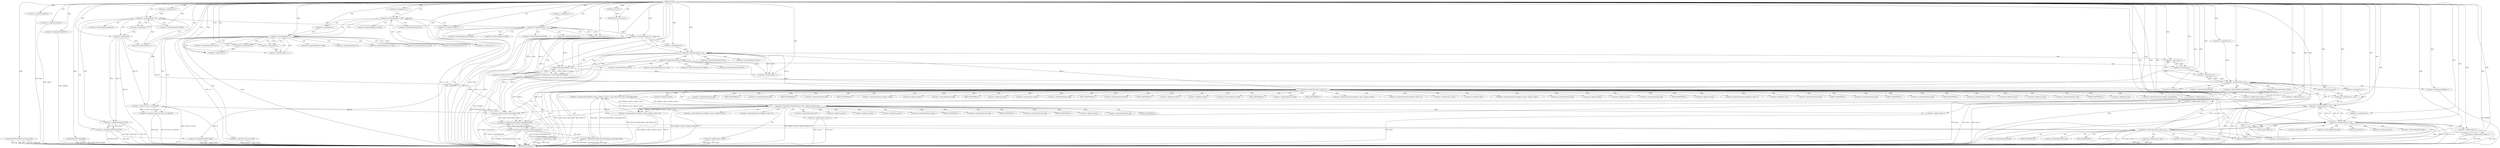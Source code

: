 digraph "main" {  
"1000182" [label = "(METHOD,main)" ]
"1000580" [label = "(METHOD_RETURN,int)" ]
"1000184" [label = "(scanf,scanf(\"%d%d%d%lld\",&n,&m,&k,&M))" ]
"1000194" [label = "(<operator>.assignment,Jie[0]=1)" ]
"1000222" [label = "(<operator>.assignment,c[0][0]=1)" ]
"1000283" [label = "(<operator>.assignment,f[1][0][0]=1)" ]
"1000569" [label = "(printf,printf(\"%lld\",f[m][n][k]))" ]
"1000578" [label = "(RETURN,return 0;,return 0;)" ]
"1000201" [label = "(<operator>.assignment,i=1)" ]
"1000204" [label = "(<operator>.lessEqualsThan,i<=n)" ]
"1000207" [label = "(<operator>.postIncrement,i++)" ]
"1000209" [label = "(<operator>.assignment,Jie[i]=Jie[i-1]*i%M)" ]
"1000231" [label = "(<operator>.assignment,i=1)" ]
"1000234" [label = "(<operator>.lessEqualsThan,i<=100)" ]
"1000237" [label = "(<operator>.postIncrement,i++)" ]
"1000294" [label = "(<operator>.assignment,i=1)" ]
"1000297" [label = "(<operator>.lessEqualsThan,i<=n)" ]
"1000300" [label = "(<operator>.postIncrement,i++)" ]
"1000316" [label = "(<operator>.assignment,i=2)" ]
"1000319" [label = "(<operator>.lessEqualsThan,i<=m)" ]
"1000322" [label = "(<operator>.postIncrement,i++)" ]
"1000579" [label = "(LITERAL,0,return 0;)" ]
"1000240" [label = "(<operator>.assignment,c[i][0]=1)" ]
"1000303" [label = "(<operator>.assignment,f[1][i][1]=Jie[i])" ]
"1000325" [label = "(<operator>.assignment,cnt=0)" ]
"1000328" [label = "(<operator>.assignment,f[i][0][0]=1)" ]
"1000213" [label = "(<operator>.multiplication,Jie[i-1]*i%M)" ]
"1000249" [label = "(<operator>.assignment,j=1)" ]
"1000252" [label = "(<operator>.lessEqualsThan,j<=i)" ]
"1000255" [label = "(<operator>.postIncrement,j++)" ]
"1000339" [label = "(<operator>.assignment,x=0)" ]
"1000342" [label = "(<operator>.lessEqualsThan,x<=n)" ]
"1000345" [label = "(<operator>.postIncrement,x++)" ]
"1000388" [label = "(<operator>.assignment,p=1)" ]
"1000391" [label = "(<operator>.lessEqualsThan,p<=cnt)" ]
"1000394" [label = "(<operator>.postIncrement,p++)" ]
"1000219" [label = "(<operator>.modulo,i%M)" ]
"1000258" [label = "(<operator>.assignment,c[i][j]=(c[i-1][j-1]+c[i-1][j])%M)" ]
"1000216" [label = "(<operator>.subtraction,i-1)" ]
"1000350" [label = "(<operator>.assignment,y=0)" ]
"1000353" [label = "(<operator>.lessEqualsThan,y<=k)" ]
"1000356" [label = "(<operator>.postIncrement,y++)" ]
"1000399" [label = "(<operator>.assignment,q=1)" ]
"1000402" [label = "(<operator>.lessEqualsThan,q<=cnt)" ]
"1000405" [label = "(<operator>.postIncrement,q++)" ]
"1000264" [label = "(<operator>.modulo,(c[i-1][j-1]+c[i-1][j])%M)" ]
"1000440" [label = "(<operator>.assignmentPlus,f[i][a[p].x+a[q].x+1][a[p].y+a[q].y]+=a[p].z*a[q].z%M*c[a[p].x+a[q].x][a[p].x]%M)" ]
"1000265" [label = "(<operator>.addition,c[i-1][j-1]+c[i-1][j])" ]
"1000369" [label = "(<operator>.assignment,a[++cnt]=Node(x,y,f[i-1][x][y]))" ]
"1000409" [label = "(<operator>.greaterThan,a[p].x+a[q].x+1>n)" ]
"1000426" [label = "(<operator>.greaterThan,a[p].y+a[q].y>k)" ]
"1000506" [label = "(<operator>.greaterEqualsThan,f[i][a[p].x+a[q].x+1][a[p].y+a[q].y]>=M)" ]
"1000470" [label = "(<operator>.multiplication,a[p].z*a[q].z%M*c[a[p].x+a[q].x][a[p].x]%M)" ]
"1000538" [label = "(<operator>.assignmentMinus,f[i][a[p].x+a[q].x+1][a[p].y+a[q].y]-=M)" ]
"1000272" [label = "(<operator>.subtraction,j-1)" ]
"1000374" [label = "(Node,Node(x,y,f[i-1][x][y]))" ]
"1000410" [label = "(<operator>.addition,a[p].x+a[q].x+1)" ]
"1000427" [label = "(<operator>.addition,a[p].y+a[q].y)" ]
"1000476" [label = "(<operator>.modulo,a[q].z%M*c[a[p].x+a[q].x][a[p].x]%M)" ]
"1000269" [label = "(<operator>.subtraction,i-1)" ]
"1000278" [label = "(<operator>.subtraction,i-1)" ]
"1000372" [label = "(<operator>.preIncrement,++cnt)" ]
"1000416" [label = "(<operator>.addition,a[q].x+1)" ]
"1000446" [label = "(<operator>.addition,a[p].x+a[q].x+1)" ]
"1000482" [label = "(<operator>.multiplication,M*c[a[p].x+a[q].x][a[p].x]%M)" ]
"1000525" [label = "(<operator>.addition,a[p].y+a[q].y)" ]
"1000364" [label = "(<operator>.subtraction,i-1)" ]
"1000452" [label = "(<operator>.addition,a[q].x+1)" ]
"1000484" [label = "(<operator>.modulo,c[a[p].x+a[q].x][a[p].x]%M)" ]
"1000512" [label = "(<operator>.addition,a[p].x+a[q].x+1)" ]
"1000557" [label = "(<operator>.addition,a[p].y+a[q].y)" ]
"1000518" [label = "(<operator>.addition,a[q].x+1)" ]
"1000544" [label = "(<operator>.addition,a[p].x+a[q].x+1)" ]
"1000381" [label = "(<operator>.subtraction,i-1)" ]
"1000550" [label = "(<operator>.addition,a[q].x+1)" ]
"1000210" [label = "(<operator>.indirectIndexAccess,Jie[i])" ]
"1000214" [label = "(<operator>.indirectIndexAccess,Jie[i-1])" ]
"1000241" [label = "(<operator>.indirectIndexAccess,c[i][0])" ]
"1000304" [label = "(<operator>.indirectIndexAccess,f[1][i][1])" ]
"1000311" [label = "(<operator>.indirectIndexAccess,Jie[i])" ]
"1000329" [label = "(<operator>.indirectIndexAccess,f[i][0][0])" ]
"1000242" [label = "(<operator>.indirectIndexAccess,c[i])" ]
"1000305" [label = "(<operator>.indirectIndexAccess,f[1][i])" ]
"1000330" [label = "(<operator>.indirectIndexAccess,f[i][0])" ]
"1000259" [label = "(<operator>.indirectIndexAccess,c[i][j])" ]
"1000306" [label = "(<operator>.indirectIndexAccess,f[1])" ]
"1000331" [label = "(<operator>.indirectIndexAccess,f[i])" ]
"1000260" [label = "(<operator>.indirectIndexAccess,c[i])" ]
"1000266" [label = "(<operator>.indirectIndexAccess,c[i-1][j-1])" ]
"1000275" [label = "(<operator>.indirectIndexAccess,c[i-1][j])" ]
"1000360" [label = "(<operator>.indirectIndexAccess,f[i-1][x][y])" ]
"1000441" [label = "(<operator>.indirectIndexAccess,f[i][a[p].x+a[q].x+1][a[p].y+a[q].y])" ]
"1000267" [label = "(<operator>.indirectIndexAccess,c[i-1])" ]
"1000276" [label = "(<operator>.indirectIndexAccess,c[i-1])" ]
"1000361" [label = "(<operator>.indirectIndexAccess,f[i-1][x])" ]
"1000370" [label = "(<operator>.indirectIndexAccess,a[++cnt])" ]
"1000442" [label = "(<operator>.indirectIndexAccess,f[i][a[p].x+a[q].x+1])" ]
"1000459" [label = "(<operator>.addition,a[p].y+a[q].y)" ]
"1000471" [label = "(<operator>.fieldAccess,a[p].z)" ]
"1000507" [label = "(<operator>.indirectIndexAccess,f[i][a[p].x+a[q].x+1][a[p].y+a[q].y])" ]
"1000362" [label = "(<operator>.indirectIndexAccess,f[i-1])" ]
"1000377" [label = "(<operator>.indirectIndexAccess,f[i-1][x][y])" ]
"1000411" [label = "(<operator>.fieldAccess,a[p].x)" ]
"1000428" [label = "(<operator>.fieldAccess,a[p].y)" ]
"1000433" [label = "(<operator>.fieldAccess,a[q].y)" ]
"1000443" [label = "(<operator>.indirectIndexAccess,f[i])" ]
"1000460" [label = "(<operator>.fieldAccess,a[p].y)" ]
"1000465" [label = "(<operator>.fieldAccess,a[q].y)" ]
"1000472" [label = "(<operator>.indirectIndexAccess,a[p])" ]
"1000475" [label = "(FIELD_IDENTIFIER,z,z)" ]
"1000477" [label = "(<operator>.fieldAccess,a[q].z)" ]
"1000508" [label = "(<operator>.indirectIndexAccess,f[i][a[p].x+a[q].x+1])" ]
"1000539" [label = "(<operator>.indirectIndexAccess,f[i][a[p].x+a[q].x+1][a[p].y+a[q].y])" ]
"1000378" [label = "(<operator>.indirectIndexAccess,f[i-1][x])" ]
"1000412" [label = "(<operator>.indirectIndexAccess,a[p])" ]
"1000415" [label = "(FIELD_IDENTIFIER,x,x)" ]
"1000417" [label = "(<operator>.fieldAccess,a[q].x)" ]
"1000429" [label = "(<operator>.indirectIndexAccess,a[p])" ]
"1000432" [label = "(FIELD_IDENTIFIER,y,y)" ]
"1000434" [label = "(<operator>.indirectIndexAccess,a[q])" ]
"1000437" [label = "(FIELD_IDENTIFIER,y,y)" ]
"1000447" [label = "(<operator>.fieldAccess,a[p].x)" ]
"1000461" [label = "(<operator>.indirectIndexAccess,a[p])" ]
"1000464" [label = "(FIELD_IDENTIFIER,y,y)" ]
"1000466" [label = "(<operator>.indirectIndexAccess,a[q])" ]
"1000469" [label = "(FIELD_IDENTIFIER,y,y)" ]
"1000478" [label = "(<operator>.indirectIndexAccess,a[q])" ]
"1000481" [label = "(FIELD_IDENTIFIER,z,z)" ]
"1000509" [label = "(<operator>.indirectIndexAccess,f[i])" ]
"1000526" [label = "(<operator>.fieldAccess,a[p].y)" ]
"1000531" [label = "(<operator>.fieldAccess,a[q].y)" ]
"1000540" [label = "(<operator>.indirectIndexAccess,f[i][a[p].x+a[q].x+1])" ]
"1000379" [label = "(<operator>.indirectIndexAccess,f[i-1])" ]
"1000418" [label = "(<operator>.indirectIndexAccess,a[q])" ]
"1000421" [label = "(FIELD_IDENTIFIER,x,x)" ]
"1000448" [label = "(<operator>.indirectIndexAccess,a[p])" ]
"1000451" [label = "(FIELD_IDENTIFIER,x,x)" ]
"1000453" [label = "(<operator>.fieldAccess,a[q].x)" ]
"1000485" [label = "(<operator>.indirectIndexAccess,c[a[p].x+a[q].x][a[p].x])" ]
"1000513" [label = "(<operator>.fieldAccess,a[p].x)" ]
"1000527" [label = "(<operator>.indirectIndexAccess,a[p])" ]
"1000530" [label = "(FIELD_IDENTIFIER,y,y)" ]
"1000532" [label = "(<operator>.indirectIndexAccess,a[q])" ]
"1000535" [label = "(FIELD_IDENTIFIER,y,y)" ]
"1000541" [label = "(<operator>.indirectIndexAccess,f[i])" ]
"1000558" [label = "(<operator>.fieldAccess,a[p].y)" ]
"1000563" [label = "(<operator>.fieldAccess,a[q].y)" ]
"1000454" [label = "(<operator>.indirectIndexAccess,a[q])" ]
"1000457" [label = "(FIELD_IDENTIFIER,x,x)" ]
"1000486" [label = "(<operator>.indirectIndexAccess,c[a[p].x+a[q].x])" ]
"1000499" [label = "(<operator>.fieldAccess,a[p].x)" ]
"1000514" [label = "(<operator>.indirectIndexAccess,a[p])" ]
"1000517" [label = "(FIELD_IDENTIFIER,x,x)" ]
"1000519" [label = "(<operator>.fieldAccess,a[q].x)" ]
"1000545" [label = "(<operator>.fieldAccess,a[p].x)" ]
"1000559" [label = "(<operator>.indirectIndexAccess,a[p])" ]
"1000562" [label = "(FIELD_IDENTIFIER,y,y)" ]
"1000564" [label = "(<operator>.indirectIndexAccess,a[q])" ]
"1000567" [label = "(FIELD_IDENTIFIER,y,y)" ]
"1000488" [label = "(<operator>.addition,a[p].x+a[q].x)" ]
"1000500" [label = "(<operator>.indirectIndexAccess,a[p])" ]
"1000503" [label = "(FIELD_IDENTIFIER,x,x)" ]
"1000520" [label = "(<operator>.indirectIndexAccess,a[q])" ]
"1000523" [label = "(FIELD_IDENTIFIER,x,x)" ]
"1000546" [label = "(<operator>.indirectIndexAccess,a[p])" ]
"1000549" [label = "(FIELD_IDENTIFIER,x,x)" ]
"1000551" [label = "(<operator>.fieldAccess,a[q].x)" ]
"1000489" [label = "(<operator>.fieldAccess,a[p].x)" ]
"1000494" [label = "(<operator>.fieldAccess,a[q].x)" ]
"1000552" [label = "(<operator>.indirectIndexAccess,a[q])" ]
"1000555" [label = "(FIELD_IDENTIFIER,x,x)" ]
"1000490" [label = "(<operator>.indirectIndexAccess,a[p])" ]
"1000493" [label = "(FIELD_IDENTIFIER,x,x)" ]
"1000495" [label = "(<operator>.indirectIndexAccess,a[q])" ]
"1000498" [label = "(FIELD_IDENTIFIER,x,x)" ]
  "1000578" -> "1000580"  [ label = "DDG: <RET>"] 
  "1000184" -> "1000580"  [ label = "DDG: &n"] 
  "1000184" -> "1000580"  [ label = "DDG: &m"] 
  "1000184" -> "1000580"  [ label = "DDG: &k"] 
  "1000184" -> "1000580"  [ label = "DDG: &M"] 
  "1000194" -> "1000580"  [ label = "DDG: Jie[0]"] 
  "1000222" -> "1000580"  [ label = "DDG: c[0][0]"] 
  "1000234" -> "1000580"  [ label = "DDG: i<=100"] 
  "1000283" -> "1000580"  [ label = "DDG: f[1][0][0]"] 
  "1000297" -> "1000580"  [ label = "DDG: n"] 
  "1000297" -> "1000580"  [ label = "DDG: i<=n"] 
  "1000319" -> "1000580"  [ label = "DDG: i"] 
  "1000319" -> "1000580"  [ label = "DDG: m"] 
  "1000319" -> "1000580"  [ label = "DDG: i<=m"] 
  "1000569" -> "1000580"  [ label = "DDG: f[m][n][k]"] 
  "1000569" -> "1000580"  [ label = "DDG: printf(\"%lld\",f[m][n][k])"] 
  "1000328" -> "1000580"  [ label = "DDG: f[i][0][0]"] 
  "1000342" -> "1000580"  [ label = "DDG: x"] 
  "1000342" -> "1000580"  [ label = "DDG: n"] 
  "1000342" -> "1000580"  [ label = "DDG: x<=n"] 
  "1000391" -> "1000580"  [ label = "DDG: p"] 
  "1000391" -> "1000580"  [ label = "DDG: cnt"] 
  "1000391" -> "1000580"  [ label = "DDG: p<=cnt"] 
  "1000402" -> "1000580"  [ label = "DDG: q"] 
  "1000402" -> "1000580"  [ label = "DDG: cnt"] 
  "1000402" -> "1000580"  [ label = "DDG: q<=cnt"] 
  "1000410" -> "1000580"  [ label = "DDG: a[p].x"] 
  "1000416" -> "1000580"  [ label = "DDG: a[q].x"] 
  "1000410" -> "1000580"  [ label = "DDG: a[q].x+1"] 
  "1000409" -> "1000580"  [ label = "DDG: a[p].x+a[q].x+1"] 
  "1000409" -> "1000580"  [ label = "DDG: n"] 
  "1000409" -> "1000580"  [ label = "DDG: a[p].x+a[q].x+1>n"] 
  "1000427" -> "1000580"  [ label = "DDG: a[p].y"] 
  "1000427" -> "1000580"  [ label = "DDG: a[q].y"] 
  "1000426" -> "1000580"  [ label = "DDG: a[p].y+a[q].y"] 
  "1000426" -> "1000580"  [ label = "DDG: k"] 
  "1000426" -> "1000580"  [ label = "DDG: a[p].y+a[q].y>k"] 
  "1000470" -> "1000580"  [ label = "DDG: a[p].z"] 
  "1000476" -> "1000580"  [ label = "DDG: a[q].z"] 
  "1000484" -> "1000580"  [ label = "DDG: c[a[p].x+a[q].x][a[p].x]"] 
  "1000482" -> "1000580"  [ label = "DDG: c[a[p].x+a[q].x][a[p].x]%M"] 
  "1000476" -> "1000580"  [ label = "DDG: M*c[a[p].x+a[q].x][a[p].x]%M"] 
  "1000470" -> "1000580"  [ label = "DDG: a[q].z%M*c[a[p].x+a[q].x][a[p].x]%M"] 
  "1000440" -> "1000580"  [ label = "DDG: a[p].z*a[q].z%M*c[a[p].x+a[q].x][a[p].x]%M"] 
  "1000512" -> "1000580"  [ label = "DDG: a[p].x"] 
  "1000518" -> "1000580"  [ label = "DDG: a[q].x"] 
  "1000512" -> "1000580"  [ label = "DDG: a[q].x+1"] 
  "1000525" -> "1000580"  [ label = "DDG: a[p].y"] 
  "1000525" -> "1000580"  [ label = "DDG: a[q].y"] 
  "1000506" -> "1000580"  [ label = "DDG: f[i][a[p].x+a[q].x+1][a[p].y+a[q].y]"] 
  "1000506" -> "1000580"  [ label = "DDG: M"] 
  "1000506" -> "1000580"  [ label = "DDG: f[i][a[p].x+a[q].x+1][a[p].y+a[q].y]>=M"] 
  "1000544" -> "1000580"  [ label = "DDG: a[p].x"] 
  "1000550" -> "1000580"  [ label = "DDG: a[q].x"] 
  "1000544" -> "1000580"  [ label = "DDG: a[q].x+1"] 
  "1000557" -> "1000580"  [ label = "DDG: a[p].y"] 
  "1000557" -> "1000580"  [ label = "DDG: a[q].y"] 
  "1000538" -> "1000580"  [ label = "DDG: f[i][a[p].x+a[q].x+1][a[p].y+a[q].y]"] 
  "1000538" -> "1000580"  [ label = "DDG: M"] 
  "1000353" -> "1000580"  [ label = "DDG: y"] 
  "1000353" -> "1000580"  [ label = "DDG: k"] 
  "1000353" -> "1000580"  [ label = "DDG: y<=k"] 
  "1000369" -> "1000580"  [ label = "DDG: a[++cnt]"] 
  "1000374" -> "1000580"  [ label = "DDG: f[i-1][x][y]"] 
  "1000369" -> "1000580"  [ label = "DDG: Node(x,y,f[i-1][x][y])"] 
  "1000303" -> "1000580"  [ label = "DDG: f[1][i][1]"] 
  "1000303" -> "1000580"  [ label = "DDG: Jie[i]"] 
  "1000240" -> "1000580"  [ label = "DDG: c[i][0]"] 
  "1000252" -> "1000580"  [ label = "DDG: j"] 
  "1000252" -> "1000580"  [ label = "DDG: j<=i"] 
  "1000258" -> "1000580"  [ label = "DDG: c[i][j]"] 
  "1000265" -> "1000580"  [ label = "DDG: c[i-1][j-1]"] 
  "1000265" -> "1000580"  [ label = "DDG: c[i-1][j]"] 
  "1000264" -> "1000580"  [ label = "DDG: c[i-1][j-1]+c[i-1][j]"] 
  "1000264" -> "1000580"  [ label = "DDG: M"] 
  "1000258" -> "1000580"  [ label = "DDG: (c[i-1][j-1]+c[i-1][j])%M"] 
  "1000209" -> "1000580"  [ label = "DDG: Jie[i]"] 
  "1000213" -> "1000580"  [ label = "DDG: Jie[i-1]"] 
  "1000219" -> "1000580"  [ label = "DDG: M"] 
  "1000213" -> "1000580"  [ label = "DDG: i%M"] 
  "1000209" -> "1000580"  [ label = "DDG: Jie[i-1]*i%M"] 
  "1000182" -> "1000184"  [ label = "DDG: "] 
  "1000182" -> "1000194"  [ label = "DDG: "] 
  "1000182" -> "1000222"  [ label = "DDG: "] 
  "1000182" -> "1000283"  [ label = "DDG: "] 
  "1000579" -> "1000578"  [ label = "DDG: 0"] 
  "1000182" -> "1000578"  [ label = "DDG: "] 
  "1000182" -> "1000201"  [ label = "DDG: "] 
  "1000213" -> "1000209"  [ label = "DDG: Jie[i-1]"] 
  "1000213" -> "1000209"  [ label = "DDG: i%M"] 
  "1000182" -> "1000231"  [ label = "DDG: "] 
  "1000182" -> "1000294"  [ label = "DDG: "] 
  "1000182" -> "1000316"  [ label = "DDG: "] 
  "1000182" -> "1000569"  [ label = "DDG: "] 
  "1000182" -> "1000579"  [ label = "DDG: "] 
  "1000201" -> "1000204"  [ label = "DDG: i"] 
  "1000207" -> "1000204"  [ label = "DDG: i"] 
  "1000182" -> "1000204"  [ label = "DDG: "] 
  "1000219" -> "1000207"  [ label = "DDG: i"] 
  "1000182" -> "1000207"  [ label = "DDG: "] 
  "1000231" -> "1000234"  [ label = "DDG: i"] 
  "1000237" -> "1000234"  [ label = "DDG: i"] 
  "1000182" -> "1000234"  [ label = "DDG: "] 
  "1000252" -> "1000237"  [ label = "DDG: i"] 
  "1000182" -> "1000237"  [ label = "DDG: "] 
  "1000182" -> "1000240"  [ label = "DDG: "] 
  "1000294" -> "1000297"  [ label = "DDG: i"] 
  "1000300" -> "1000297"  [ label = "DDG: i"] 
  "1000182" -> "1000297"  [ label = "DDG: "] 
  "1000204" -> "1000297"  [ label = "DDG: n"] 
  "1000297" -> "1000300"  [ label = "DDG: i"] 
  "1000182" -> "1000300"  [ label = "DDG: "] 
  "1000209" -> "1000303"  [ label = "DDG: Jie[i]"] 
  "1000316" -> "1000319"  [ label = "DDG: i"] 
  "1000322" -> "1000319"  [ label = "DDG: i"] 
  "1000182" -> "1000319"  [ label = "DDG: "] 
  "1000319" -> "1000322"  [ label = "DDG: i"] 
  "1000364" -> "1000322"  [ label = "DDG: i"] 
  "1000381" -> "1000322"  [ label = "DDG: i"] 
  "1000182" -> "1000322"  [ label = "DDG: "] 
  "1000182" -> "1000325"  [ label = "DDG: "] 
  "1000182" -> "1000328"  [ label = "DDG: "] 
  "1000219" -> "1000213"  [ label = "DDG: i"] 
  "1000219" -> "1000213"  [ label = "DDG: M"] 
  "1000182" -> "1000249"  [ label = "DDG: "] 
  "1000182" -> "1000339"  [ label = "DDG: "] 
  "1000182" -> "1000388"  [ label = "DDG: "] 
  "1000216" -> "1000219"  [ label = "DDG: i"] 
  "1000182" -> "1000219"  [ label = "DDG: "] 
  "1000249" -> "1000252"  [ label = "DDG: j"] 
  "1000255" -> "1000252"  [ label = "DDG: j"] 
  "1000182" -> "1000252"  [ label = "DDG: "] 
  "1000234" -> "1000252"  [ label = "DDG: i"] 
  "1000278" -> "1000252"  [ label = "DDG: i"] 
  "1000272" -> "1000255"  [ label = "DDG: j"] 
  "1000182" -> "1000255"  [ label = "DDG: "] 
  "1000264" -> "1000258"  [ label = "DDG: M"] 
  "1000264" -> "1000258"  [ label = "DDG: c[i-1][j-1]+c[i-1][j]"] 
  "1000339" -> "1000342"  [ label = "DDG: x"] 
  "1000345" -> "1000342"  [ label = "DDG: x"] 
  "1000182" -> "1000342"  [ label = "DDG: "] 
  "1000297" -> "1000342"  [ label = "DDG: n"] 
  "1000409" -> "1000342"  [ label = "DDG: n"] 
  "1000342" -> "1000345"  [ label = "DDG: x"] 
  "1000374" -> "1000345"  [ label = "DDG: x"] 
  "1000182" -> "1000345"  [ label = "DDG: "] 
  "1000388" -> "1000391"  [ label = "DDG: p"] 
  "1000394" -> "1000391"  [ label = "DDG: p"] 
  "1000182" -> "1000391"  [ label = "DDG: "] 
  "1000325" -> "1000391"  [ label = "DDG: cnt"] 
  "1000402" -> "1000391"  [ label = "DDG: cnt"] 
  "1000372" -> "1000391"  [ label = "DDG: cnt"] 
  "1000391" -> "1000394"  [ label = "DDG: p"] 
  "1000182" -> "1000394"  [ label = "DDG: "] 
  "1000204" -> "1000216"  [ label = "DDG: i"] 
  "1000182" -> "1000216"  [ label = "DDG: "] 
  "1000182" -> "1000350"  [ label = "DDG: "] 
  "1000182" -> "1000399"  [ label = "DDG: "] 
  "1000219" -> "1000264"  [ label = "DDG: M"] 
  "1000182" -> "1000264"  [ label = "DDG: "] 
  "1000350" -> "1000353"  [ label = "DDG: y"] 
  "1000356" -> "1000353"  [ label = "DDG: y"] 
  "1000182" -> "1000353"  [ label = "DDG: "] 
  "1000426" -> "1000353"  [ label = "DDG: k"] 
  "1000353" -> "1000356"  [ label = "DDG: y"] 
  "1000374" -> "1000356"  [ label = "DDG: y"] 
  "1000182" -> "1000356"  [ label = "DDG: "] 
  "1000399" -> "1000402"  [ label = "DDG: q"] 
  "1000405" -> "1000402"  [ label = "DDG: q"] 
  "1000182" -> "1000402"  [ label = "DDG: "] 
  "1000391" -> "1000402"  [ label = "DDG: cnt"] 
  "1000402" -> "1000405"  [ label = "DDG: q"] 
  "1000182" -> "1000405"  [ label = "DDG: "] 
  "1000470" -> "1000440"  [ label = "DDG: a[p].z"] 
  "1000470" -> "1000440"  [ label = "DDG: a[q].z%M*c[a[p].x+a[q].x][a[p].x]%M"] 
  "1000374" -> "1000369"  [ label = "DDG: y"] 
  "1000374" -> "1000369"  [ label = "DDG: f[i-1][x][y]"] 
  "1000374" -> "1000369"  [ label = "DDG: x"] 
  "1000506" -> "1000440"  [ label = "DDG: f[i][a[p].x+a[q].x+1][a[p].y+a[q].y]"] 
  "1000538" -> "1000440"  [ label = "DDG: f[i][a[p].x+a[q].x+1][a[p].y+a[q].y]"] 
  "1000182" -> "1000409"  [ label = "DDG: "] 
  "1000342" -> "1000409"  [ label = "DDG: n"] 
  "1000353" -> "1000426"  [ label = "DDG: k"] 
  "1000182" -> "1000426"  [ label = "DDG: "] 
  "1000476" -> "1000470"  [ label = "DDG: a[q].z"] 
  "1000476" -> "1000470"  [ label = "DDG: M*c[a[p].x+a[q].x][a[p].x]%M"] 
  "1000440" -> "1000506"  [ label = "DDG: f[i][a[p].x+a[q].x+1][a[p].y+a[q].y]"] 
  "1000482" -> "1000506"  [ label = "DDG: M"] 
  "1000182" -> "1000506"  [ label = "DDG: "] 
  "1000506" -> "1000538"  [ label = "DDG: M"] 
  "1000182" -> "1000538"  [ label = "DDG: "] 
  "1000252" -> "1000272"  [ label = "DDG: j"] 
  "1000182" -> "1000272"  [ label = "DDG: "] 
  "1000342" -> "1000374"  [ label = "DDG: x"] 
  "1000182" -> "1000374"  [ label = "DDG: "] 
  "1000353" -> "1000374"  [ label = "DDG: y"] 
  "1000182" -> "1000410"  [ label = "DDG: "] 
  "1000482" -> "1000476"  [ label = "DDG: c[a[p].x+a[q].x][a[p].x]%M"] 
  "1000482" -> "1000476"  [ label = "DDG: M"] 
  "1000506" -> "1000538"  [ label = "DDG: f[i][a[p].x+a[q].x+1][a[p].y+a[q].y]"] 
  "1000252" -> "1000269"  [ label = "DDG: i"] 
  "1000182" -> "1000269"  [ label = "DDG: "] 
  "1000269" -> "1000278"  [ label = "DDG: i"] 
  "1000182" -> "1000278"  [ label = "DDG: "] 
  "1000325" -> "1000372"  [ label = "DDG: cnt"] 
  "1000182" -> "1000372"  [ label = "DDG: "] 
  "1000182" -> "1000416"  [ label = "DDG: "] 
  "1000182" -> "1000446"  [ label = "DDG: "] 
  "1000484" -> "1000482"  [ label = "DDG: M"] 
  "1000182" -> "1000482"  [ label = "DDG: "] 
  "1000484" -> "1000482"  [ label = "DDG: c[a[p].x+a[q].x][a[p].x]"] 
  "1000319" -> "1000364"  [ label = "DDG: i"] 
  "1000381" -> "1000364"  [ label = "DDG: i"] 
  "1000182" -> "1000364"  [ label = "DDG: "] 
  "1000182" -> "1000452"  [ label = "DDG: "] 
  "1000506" -> "1000484"  [ label = "DDG: M"] 
  "1000264" -> "1000484"  [ label = "DDG: M"] 
  "1000219" -> "1000484"  [ label = "DDG: M"] 
  "1000182" -> "1000484"  [ label = "DDG: "] 
  "1000182" -> "1000512"  [ label = "DDG: "] 
  "1000182" -> "1000518"  [ label = "DDG: "] 
  "1000182" -> "1000544"  [ label = "DDG: "] 
  "1000364" -> "1000381"  [ label = "DDG: i"] 
  "1000182" -> "1000381"  [ label = "DDG: "] 
  "1000182" -> "1000550"  [ label = "DDG: "] 
  "1000204" -> "1000216"  [ label = "CDG: "] 
  "1000204" -> "1000210"  [ label = "CDG: "] 
  "1000204" -> "1000214"  [ label = "CDG: "] 
  "1000204" -> "1000204"  [ label = "CDG: "] 
  "1000204" -> "1000219"  [ label = "CDG: "] 
  "1000204" -> "1000213"  [ label = "CDG: "] 
  "1000204" -> "1000207"  [ label = "CDG: "] 
  "1000204" -> "1000209"  [ label = "CDG: "] 
  "1000234" -> "1000242"  [ label = "CDG: "] 
  "1000234" -> "1000240"  [ label = "CDG: "] 
  "1000234" -> "1000234"  [ label = "CDG: "] 
  "1000234" -> "1000249"  [ label = "CDG: "] 
  "1000234" -> "1000241"  [ label = "CDG: "] 
  "1000234" -> "1000252"  [ label = "CDG: "] 
  "1000234" -> "1000237"  [ label = "CDG: "] 
  "1000297" -> "1000300"  [ label = "CDG: "] 
  "1000297" -> "1000303"  [ label = "CDG: "] 
  "1000297" -> "1000305"  [ label = "CDG: "] 
  "1000297" -> "1000304"  [ label = "CDG: "] 
  "1000297" -> "1000311"  [ label = "CDG: "] 
  "1000297" -> "1000297"  [ label = "CDG: "] 
  "1000297" -> "1000306"  [ label = "CDG: "] 
  "1000319" -> "1000330"  [ label = "CDG: "] 
  "1000319" -> "1000391"  [ label = "CDG: "] 
  "1000319" -> "1000319"  [ label = "CDG: "] 
  "1000319" -> "1000331"  [ label = "CDG: "] 
  "1000319" -> "1000325"  [ label = "CDG: "] 
  "1000319" -> "1000388"  [ label = "CDG: "] 
  "1000319" -> "1000329"  [ label = "CDG: "] 
  "1000319" -> "1000339"  [ label = "CDG: "] 
  "1000319" -> "1000342"  [ label = "CDG: "] 
  "1000319" -> "1000328"  [ label = "CDG: "] 
  "1000319" -> "1000322"  [ label = "CDG: "] 
  "1000252" -> "1000258"  [ label = "CDG: "] 
  "1000252" -> "1000276"  [ label = "CDG: "] 
  "1000252" -> "1000260"  [ label = "CDG: "] 
  "1000252" -> "1000269"  [ label = "CDG: "] 
  "1000252" -> "1000272"  [ label = "CDG: "] 
  "1000252" -> "1000267"  [ label = "CDG: "] 
  "1000252" -> "1000255"  [ label = "CDG: "] 
  "1000252" -> "1000259"  [ label = "CDG: "] 
  "1000252" -> "1000265"  [ label = "CDG: "] 
  "1000252" -> "1000266"  [ label = "CDG: "] 
  "1000252" -> "1000252"  [ label = "CDG: "] 
  "1000252" -> "1000278"  [ label = "CDG: "] 
  "1000252" -> "1000264"  [ label = "CDG: "] 
  "1000252" -> "1000275"  [ label = "CDG: "] 
  "1000342" -> "1000353"  [ label = "CDG: "] 
  "1000342" -> "1000350"  [ label = "CDG: "] 
  "1000342" -> "1000345"  [ label = "CDG: "] 
  "1000342" -> "1000342"  [ label = "CDG: "] 
  "1000391" -> "1000402"  [ label = "CDG: "] 
  "1000391" -> "1000399"  [ label = "CDG: "] 
  "1000353" -> "1000362"  [ label = "CDG: "] 
  "1000353" -> "1000353"  [ label = "CDG: "] 
  "1000353" -> "1000364"  [ label = "CDG: "] 
  "1000353" -> "1000356"  [ label = "CDG: "] 
  "1000353" -> "1000361"  [ label = "CDG: "] 
  "1000353" -> "1000360"  [ label = "CDG: "] 
  "1000402" -> "1000412"  [ label = "CDG: "] 
  "1000402" -> "1000410"  [ label = "CDG: "] 
  "1000402" -> "1000394"  [ label = "CDG: "] 
  "1000402" -> "1000391"  [ label = "CDG: "] 
  "1000402" -> "1000418"  [ label = "CDG: "] 
  "1000402" -> "1000409"  [ label = "CDG: "] 
  "1000402" -> "1000415"  [ label = "CDG: "] 
  "1000402" -> "1000417"  [ label = "CDG: "] 
  "1000402" -> "1000421"  [ label = "CDG: "] 
  "1000402" -> "1000411"  [ label = "CDG: "] 
  "1000402" -> "1000416"  [ label = "CDG: "] 
  "1000360" -> "1000370"  [ label = "CDG: "] 
  "1000360" -> "1000378"  [ label = "CDG: "] 
  "1000360" -> "1000377"  [ label = "CDG: "] 
  "1000360" -> "1000372"  [ label = "CDG: "] 
  "1000360" -> "1000381"  [ label = "CDG: "] 
  "1000360" -> "1000369"  [ label = "CDG: "] 
  "1000360" -> "1000379"  [ label = "CDG: "] 
  "1000360" -> "1000374"  [ label = "CDG: "] 
  "1000409" -> "1000432"  [ label = "CDG: "] 
  "1000409" -> "1000428"  [ label = "CDG: "] 
  "1000409" -> "1000429"  [ label = "CDG: "] 
  "1000409" -> "1000437"  [ label = "CDG: "] 
  "1000409" -> "1000426"  [ label = "CDG: "] 
  "1000409" -> "1000433"  [ label = "CDG: "] 
  "1000409" -> "1000427"  [ label = "CDG: "] 
  "1000409" -> "1000434"  [ label = "CDG: "] 
  "1000409" -> "1000394"  [ label = "CDG: "] 
  "1000409" -> "1000402"  [ label = "CDG: "] 
  "1000409" -> "1000391"  [ label = "CDG: "] 
  "1000409" -> "1000405"  [ label = "CDG: "] 
  "1000426" -> "1000503"  [ label = "CDG: "] 
  "1000426" -> "1000520"  [ label = "CDG: "] 
  "1000426" -> "1000490"  [ label = "CDG: "] 
  "1000426" -> "1000464"  [ label = "CDG: "] 
  "1000426" -> "1000486"  [ label = "CDG: "] 
  "1000426" -> "1000448"  [ label = "CDG: "] 
  "1000426" -> "1000488"  [ label = "CDG: "] 
  "1000426" -> "1000495"  [ label = "CDG: "] 
  "1000426" -> "1000498"  [ label = "CDG: "] 
  "1000426" -> "1000518"  [ label = "CDG: "] 
  "1000426" -> "1000457"  [ label = "CDG: "] 
  "1000426" -> "1000446"  [ label = "CDG: "] 
  "1000426" -> "1000514"  [ label = "CDG: "] 
  "1000426" -> "1000469"  [ label = "CDG: "] 
  "1000426" -> "1000476"  [ label = "CDG: "] 
  "1000426" -> "1000470"  [ label = "CDG: "] 
  "1000426" -> "1000402"  [ label = "CDG: "] 
  "1000426" -> "1000442"  [ label = "CDG: "] 
  "1000426" -> "1000512"  [ label = "CDG: "] 
  "1000426" -> "1000461"  [ label = "CDG: "] 
  "1000426" -> "1000532"  [ label = "CDG: "] 
  "1000426" -> "1000513"  [ label = "CDG: "] 
  "1000426" -> "1000459"  [ label = "CDG: "] 
  "1000426" -> "1000482"  [ label = "CDG: "] 
  "1000426" -> "1000523"  [ label = "CDG: "] 
  "1000426" -> "1000519"  [ label = "CDG: "] 
  "1000426" -> "1000460"  [ label = "CDG: "] 
  "1000426" -> "1000507"  [ label = "CDG: "] 
  "1000426" -> "1000481"  [ label = "CDG: "] 
  "1000426" -> "1000475"  [ label = "CDG: "] 
  "1000426" -> "1000465"  [ label = "CDG: "] 
  "1000426" -> "1000466"  [ label = "CDG: "] 
  "1000426" -> "1000526"  [ label = "CDG: "] 
  "1000426" -> "1000443"  [ label = "CDG: "] 
  "1000426" -> "1000447"  [ label = "CDG: "] 
  "1000426" -> "1000500"  [ label = "CDG: "] 
  "1000426" -> "1000477"  [ label = "CDG: "] 
  "1000426" -> "1000499"  [ label = "CDG: "] 
  "1000426" -> "1000451"  [ label = "CDG: "] 
  "1000426" -> "1000525"  [ label = "CDG: "] 
  "1000426" -> "1000506"  [ label = "CDG: "] 
  "1000426" -> "1000405"  [ label = "CDG: "] 
  "1000426" -> "1000454"  [ label = "CDG: "] 
  "1000426" -> "1000517"  [ label = "CDG: "] 
  "1000426" -> "1000472"  [ label = "CDG: "] 
  "1000426" -> "1000527"  [ label = "CDG: "] 
  "1000426" -> "1000530"  [ label = "CDG: "] 
  "1000426" -> "1000508"  [ label = "CDG: "] 
  "1000426" -> "1000494"  [ label = "CDG: "] 
  "1000426" -> "1000485"  [ label = "CDG: "] 
  "1000426" -> "1000453"  [ label = "CDG: "] 
  "1000426" -> "1000471"  [ label = "CDG: "] 
  "1000426" -> "1000478"  [ label = "CDG: "] 
  "1000426" -> "1000493"  [ label = "CDG: "] 
  "1000426" -> "1000452"  [ label = "CDG: "] 
  "1000426" -> "1000535"  [ label = "CDG: "] 
  "1000426" -> "1000440"  [ label = "CDG: "] 
  "1000426" -> "1000484"  [ label = "CDG: "] 
  "1000426" -> "1000531"  [ label = "CDG: "] 
  "1000426" -> "1000441"  [ label = "CDG: "] 
  "1000426" -> "1000509"  [ label = "CDG: "] 
  "1000426" -> "1000489"  [ label = "CDG: "] 
  "1000426" -> "1000394"  [ label = "CDG: "] 
  "1000426" -> "1000391"  [ label = "CDG: "] 
  "1000506" -> "1000550"  [ label = "CDG: "] 
  "1000506" -> "1000541"  [ label = "CDG: "] 
  "1000506" -> "1000545"  [ label = "CDG: "] 
  "1000506" -> "1000552"  [ label = "CDG: "] 
  "1000506" -> "1000558"  [ label = "CDG: "] 
  "1000506" -> "1000555"  [ label = "CDG: "] 
  "1000506" -> "1000538"  [ label = "CDG: "] 
  "1000506" -> "1000564"  [ label = "CDG: "] 
  "1000506" -> "1000544"  [ label = "CDG: "] 
  "1000506" -> "1000557"  [ label = "CDG: "] 
  "1000506" -> "1000549"  [ label = "CDG: "] 
  "1000506" -> "1000567"  [ label = "CDG: "] 
  "1000506" -> "1000540"  [ label = "CDG: "] 
  "1000506" -> "1000563"  [ label = "CDG: "] 
  "1000506" -> "1000551"  [ label = "CDG: "] 
  "1000506" -> "1000559"  [ label = "CDG: "] 
  "1000506" -> "1000539"  [ label = "CDG: "] 
  "1000506" -> "1000562"  [ label = "CDG: "] 
  "1000506" -> "1000546"  [ label = "CDG: "] 
}
